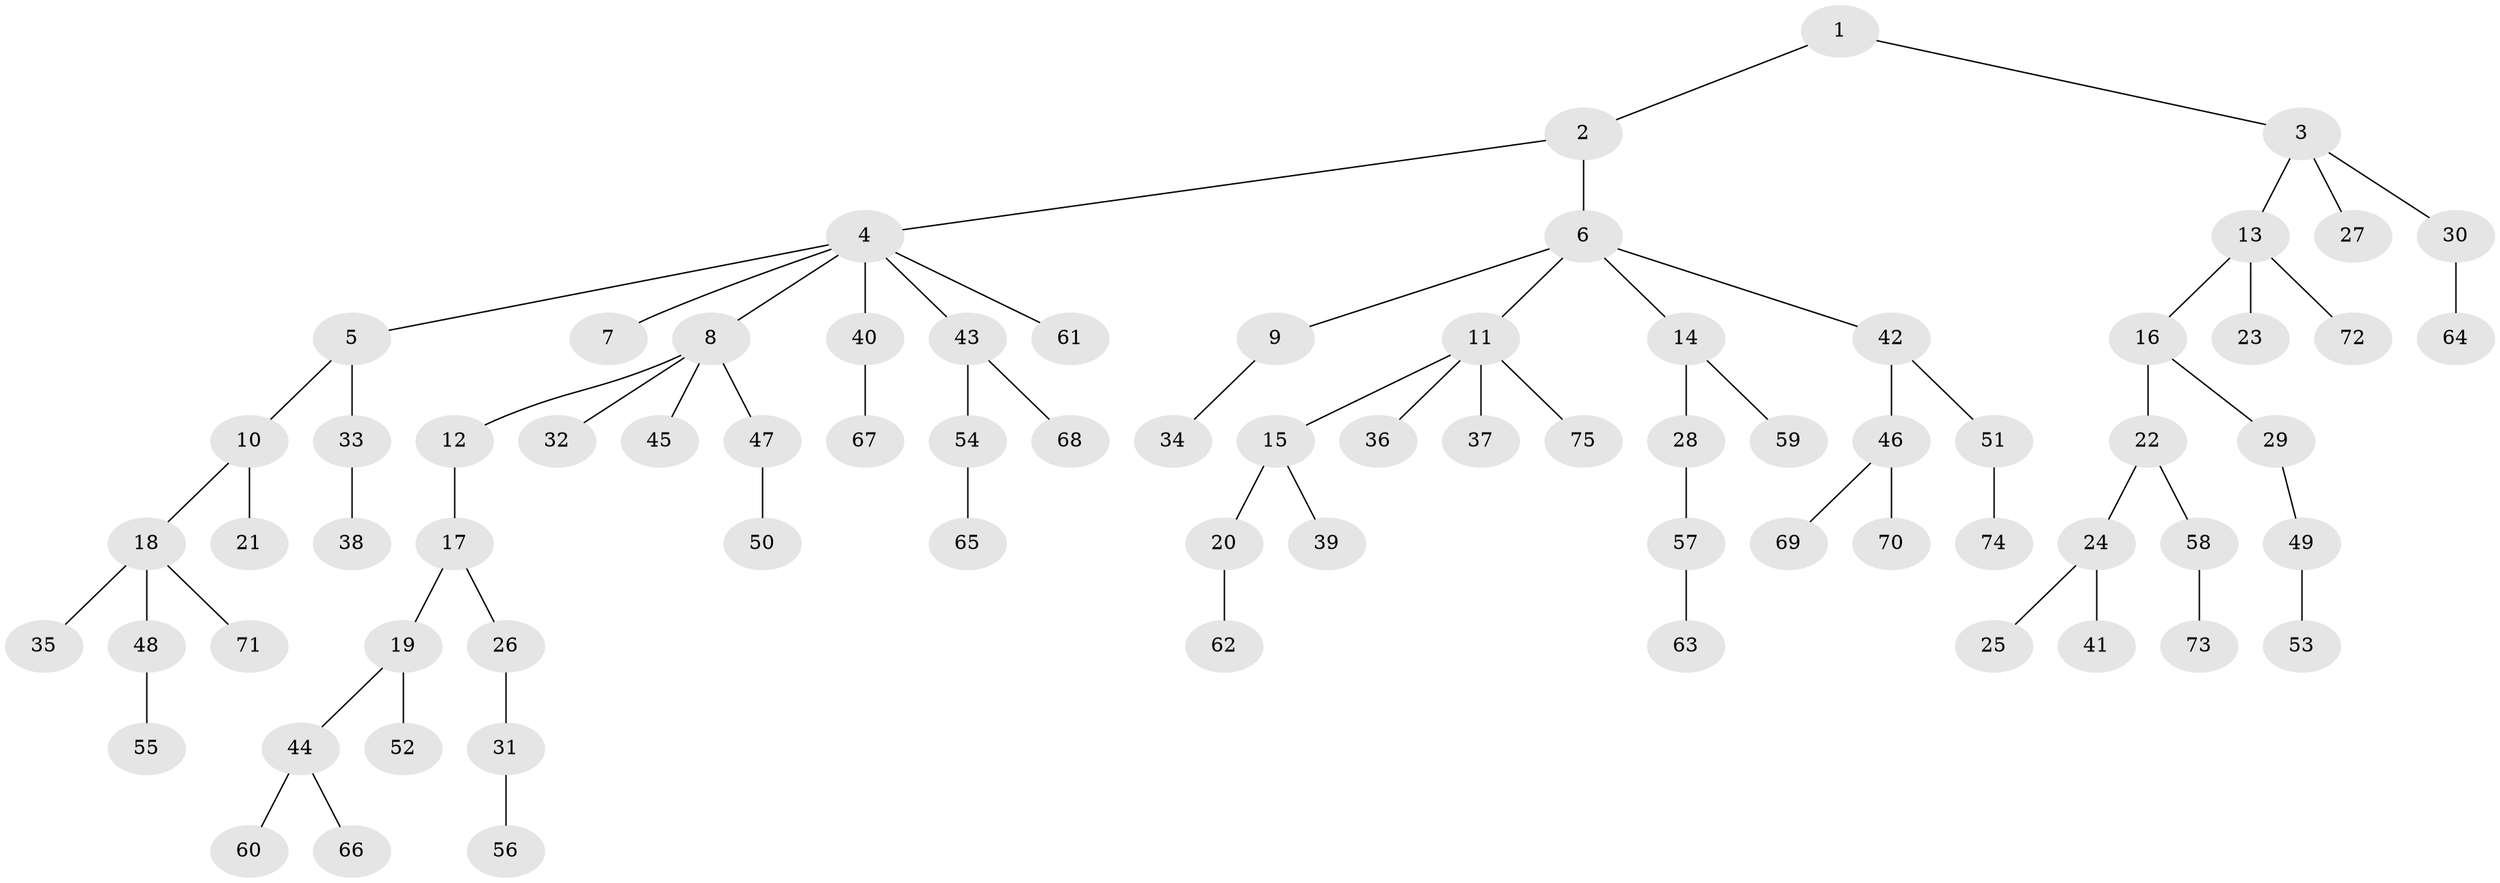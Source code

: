 // coarse degree distribution, {2: 0.18, 6: 0.06, 3: 0.06, 5: 0.06, 1: 0.6, 4: 0.04}
// Generated by graph-tools (version 1.1) at 2025/42/03/06/25 10:42:03]
// undirected, 75 vertices, 74 edges
graph export_dot {
graph [start="1"]
  node [color=gray90,style=filled];
  1;
  2;
  3;
  4;
  5;
  6;
  7;
  8;
  9;
  10;
  11;
  12;
  13;
  14;
  15;
  16;
  17;
  18;
  19;
  20;
  21;
  22;
  23;
  24;
  25;
  26;
  27;
  28;
  29;
  30;
  31;
  32;
  33;
  34;
  35;
  36;
  37;
  38;
  39;
  40;
  41;
  42;
  43;
  44;
  45;
  46;
  47;
  48;
  49;
  50;
  51;
  52;
  53;
  54;
  55;
  56;
  57;
  58;
  59;
  60;
  61;
  62;
  63;
  64;
  65;
  66;
  67;
  68;
  69;
  70;
  71;
  72;
  73;
  74;
  75;
  1 -- 2;
  1 -- 3;
  2 -- 4;
  2 -- 6;
  3 -- 13;
  3 -- 27;
  3 -- 30;
  4 -- 5;
  4 -- 7;
  4 -- 8;
  4 -- 40;
  4 -- 43;
  4 -- 61;
  5 -- 10;
  5 -- 33;
  6 -- 9;
  6 -- 11;
  6 -- 14;
  6 -- 42;
  8 -- 12;
  8 -- 32;
  8 -- 45;
  8 -- 47;
  9 -- 34;
  10 -- 18;
  10 -- 21;
  11 -- 15;
  11 -- 36;
  11 -- 37;
  11 -- 75;
  12 -- 17;
  13 -- 16;
  13 -- 23;
  13 -- 72;
  14 -- 28;
  14 -- 59;
  15 -- 20;
  15 -- 39;
  16 -- 22;
  16 -- 29;
  17 -- 19;
  17 -- 26;
  18 -- 35;
  18 -- 48;
  18 -- 71;
  19 -- 44;
  19 -- 52;
  20 -- 62;
  22 -- 24;
  22 -- 58;
  24 -- 25;
  24 -- 41;
  26 -- 31;
  28 -- 57;
  29 -- 49;
  30 -- 64;
  31 -- 56;
  33 -- 38;
  40 -- 67;
  42 -- 46;
  42 -- 51;
  43 -- 54;
  43 -- 68;
  44 -- 60;
  44 -- 66;
  46 -- 69;
  46 -- 70;
  47 -- 50;
  48 -- 55;
  49 -- 53;
  51 -- 74;
  54 -- 65;
  57 -- 63;
  58 -- 73;
}
